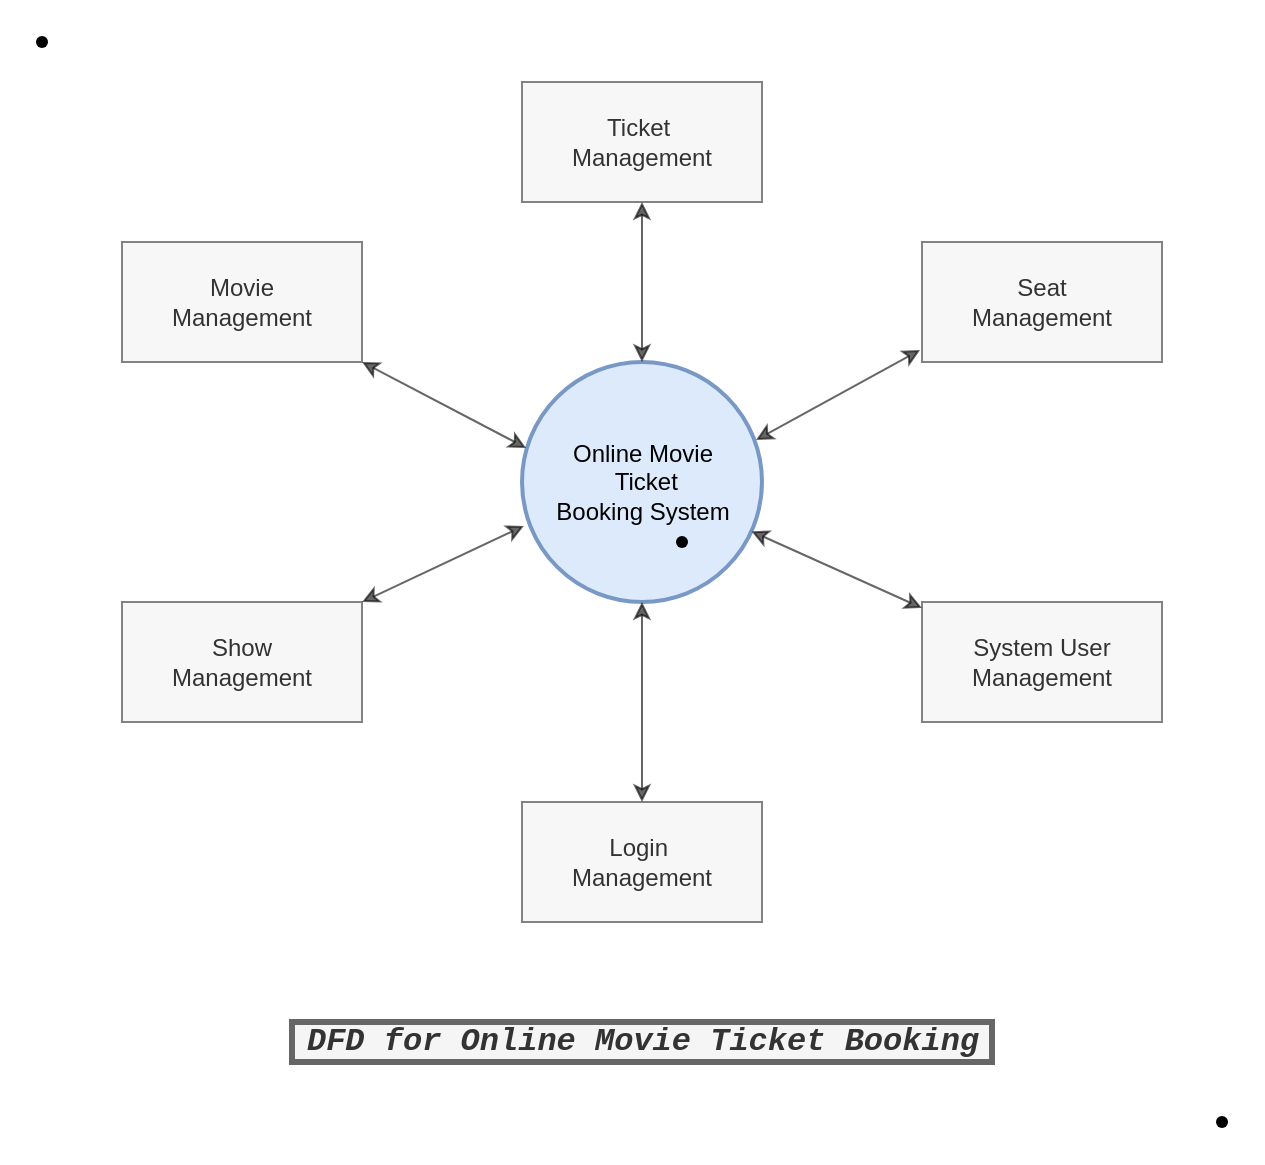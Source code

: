 <mxfile version="19.0.3" type="device"><diagram id="FZU4my3a_qMZT6RrNYCm" name="Page-1"><mxGraphModel dx="1447" dy="922" grid="1" gridSize="10" guides="1" tooltips="1" connect="1" arrows="1" fold="1" page="1" pageScale="1" pageWidth="850" pageHeight="1100" math="0" shadow="0"><root><mxCell id="0"/><mxCell id="1" parent="0"/><mxCell id="u-J-E4qvy3XFupEJIHG4-2" value="Online Movie&lt;br&gt;&amp;nbsp;Ticket&lt;br&gt;Booking System" style="shape=ellipse;html=1;dashed=0;whitespace=wrap;aspect=fixed;perimeter=ellipsePerimeter;strokeWidth=2;direction=west;rounded=0;opacity=90;fillColor=#dae8fc;strokeColor=#6c8ebf;" parent="1" vertex="1"><mxGeometry x="360" y="200" width="120" height="120" as="geometry"/></mxCell><mxCell id="u-J-E4qvy3XFupEJIHG4-13" value="Movie &lt;br&gt;Management" style="rounded=0;whiteSpace=wrap;html=1;dashed=0;strokeWidth=1;opacity=80;fillColor=#f5f5f5;fontColor=#333333;strokeColor=#666666;" parent="1" vertex="1"><mxGeometry x="160" y="140" width="120" height="60" as="geometry"/></mxCell><mxCell id="u-J-E4qvy3XFupEJIHG4-15" value="Ticket&amp;nbsp;&lt;br&gt;Management" style="rounded=0;whiteSpace=wrap;html=1;dashed=0;strokeWidth=1;opacity=80;fillColor=#f5f5f5;fontColor=#333333;strokeColor=#666666;" parent="1" vertex="1"><mxGeometry x="360" y="60" width="120" height="60" as="geometry"/></mxCell><mxCell id="u-J-E4qvy3XFupEJIHG4-19" value="Login&amp;nbsp;&lt;br&gt;Management" style="rounded=0;whiteSpace=wrap;html=1;dashed=0;strokeWidth=1;opacity=80;fillColor=#f5f5f5;fontColor=#333333;strokeColor=#666666;" parent="1" vertex="1"><mxGeometry x="360" y="420" width="120" height="60" as="geometry"/></mxCell><mxCell id="u-J-E4qvy3XFupEJIHG4-25" value="Show&lt;br&gt;Management" style="whiteSpace=wrap;html=1;rounded=0;dashed=0;strokeWidth=1;opacity=80;fillColor=#f5f5f5;fontColor=#333333;strokeColor=#666666;" parent="1" vertex="1"><mxGeometry x="160" y="320" width="120" height="60" as="geometry"/></mxCell><mxCell id="u-J-E4qvy3XFupEJIHG4-28" value="Seat&lt;br&gt;Management" style="rounded=0;whiteSpace=wrap;html=1;dashed=0;strokeWidth=1;opacity=80;fillColor=#f5f5f5;fontColor=#333333;strokeColor=#666666;" parent="1" vertex="1"><mxGeometry x="560" y="140" width="120" height="60" as="geometry"/></mxCell><mxCell id="u-J-E4qvy3XFupEJIHG4-29" value="System User&lt;br&gt;Management" style="whiteSpace=wrap;html=1;rounded=0;dashed=0;strokeWidth=1;opacity=80;fillColor=#f5f5f5;fontColor=#333333;strokeColor=#666666;" parent="1" vertex="1"><mxGeometry x="560" y="320" width="120" height="60" as="geometry"/></mxCell><mxCell id="u-J-E4qvy3XFupEJIHG4-34" value="" style="endArrow=classic;startArrow=classic;html=1;rounded=0;exitX=0.5;exitY=1;exitDx=0;exitDy=0;entryX=0.5;entryY=1;entryDx=0;entryDy=0;opacity=60;" parent="1" source="u-J-E4qvy3XFupEJIHG4-15" target="u-J-E4qvy3XFupEJIHG4-2" edge="1"><mxGeometry width="50" height="50" relative="1" as="geometry"><mxPoint x="380" y="300" as="sourcePoint"/><mxPoint x="430" y="250" as="targetPoint"/></mxGeometry></mxCell><mxCell id="u-J-E4qvy3XFupEJIHG4-36" value="" style="endArrow=classic;startArrow=classic;html=1;rounded=0;entryX=-0.008;entryY=0.9;entryDx=0;entryDy=0;entryPerimeter=0;exitX=0.025;exitY=0.675;exitDx=0;exitDy=0;exitPerimeter=0;opacity=60;strokeWidth=1;startSize=6;jumpStyle=none;jumpSize=6;" parent="1" source="u-J-E4qvy3XFupEJIHG4-2" target="u-J-E4qvy3XFupEJIHG4-28" edge="1"><mxGeometry width="50" height="50" relative="1" as="geometry"><mxPoint x="380" y="300" as="sourcePoint"/><mxPoint x="430" y="250" as="targetPoint"/></mxGeometry></mxCell><mxCell id="u-J-E4qvy3XFupEJIHG4-37" value="" style="endArrow=classic;startArrow=classic;html=1;rounded=0;opacity=60;" parent="1" source="u-J-E4qvy3XFupEJIHG4-2" target="u-J-E4qvy3XFupEJIHG4-29" edge="1"><mxGeometry width="50" height="50" relative="1" as="geometry"><mxPoint x="380" y="300" as="sourcePoint"/><mxPoint x="430" y="250" as="targetPoint"/></mxGeometry></mxCell><mxCell id="u-J-E4qvy3XFupEJIHG4-38" value="" style="endArrow=classic;startArrow=classic;html=1;rounded=0;exitX=0.5;exitY=0;exitDx=0;exitDy=0;entryX=0.5;entryY=0;entryDx=0;entryDy=0;opacity=60;" parent="1" source="u-J-E4qvy3XFupEJIHG4-19" target="u-J-E4qvy3XFupEJIHG4-2" edge="1"><mxGeometry width="50" height="50" relative="1" as="geometry"><mxPoint x="380" y="300" as="sourcePoint"/><mxPoint x="430" y="250" as="targetPoint"/></mxGeometry></mxCell><mxCell id="u-J-E4qvy3XFupEJIHG4-42" value="" style="endArrow=classic;startArrow=classic;html=1;rounded=0;startSize=6;strokeWidth=1;opacity=60;jumpStyle=none;jumpSize=6;exitX=1;exitY=0;exitDx=0;exitDy=0;entryX=0.992;entryY=0.317;entryDx=0;entryDy=0;entryPerimeter=0;" parent="1" source="u-J-E4qvy3XFupEJIHG4-25" target="u-J-E4qvy3XFupEJIHG4-2" edge="1"><mxGeometry width="50" height="50" relative="1" as="geometry"><mxPoint x="380" y="300" as="sourcePoint"/><mxPoint x="360" y="280" as="targetPoint"/></mxGeometry></mxCell><mxCell id="u-J-E4qvy3XFupEJIHG4-43" value="" style="endArrow=classic;startArrow=classic;html=1;rounded=0;startSize=6;strokeWidth=1;opacity=60;jumpStyle=none;jumpSize=6;exitX=1;exitY=1;exitDx=0;exitDy=0;entryX=0.983;entryY=0.642;entryDx=0;entryDy=0;entryPerimeter=0;" parent="1" source="u-J-E4qvy3XFupEJIHG4-13" target="u-J-E4qvy3XFupEJIHG4-2" edge="1"><mxGeometry width="50" height="50" relative="1" as="geometry"><mxPoint x="380" y="300" as="sourcePoint"/><mxPoint x="430" y="250" as="targetPoint"/></mxGeometry></mxCell><mxCell id="u-J-E4qvy3XFupEJIHG4-46" value="DFD for Online Movie Ticket Booking" style="text;html=1;align=center;verticalAlign=middle;resizable=0;points=[];autosize=1;strokeColor=#666666;fillColor=#f5f5f5;strokeWidth=3;fontFamily=Courier New;fontStyle=3;fontColor=#333333;fontSize=16;" parent="1" vertex="1"><mxGeometry x="245" y="530" width="350" height="20" as="geometry"/></mxCell><mxCell id="YzI8la0jBi84IcXLCENI-1" value="" style="shape=waypoint;sketch=0;fillStyle=solid;size=6;pointerEvents=1;points=[];fillColor=none;resizable=0;rotatable=0;perimeter=centerPerimeter;snapToPoint=1;" vertex="1" parent="1"><mxGeometry x="420" y="270" width="40" height="40" as="geometry"/></mxCell><mxCell id="YzI8la0jBi84IcXLCENI-2" value="" style="shape=waypoint;sketch=0;fillStyle=solid;size=6;pointerEvents=1;points=[];fillColor=none;resizable=0;rotatable=0;perimeter=centerPerimeter;snapToPoint=1;" vertex="1" parent="1"><mxGeometry x="100" y="20" width="40" height="40" as="geometry"/></mxCell><mxCell id="YzI8la0jBi84IcXLCENI-3" value="" style="shape=waypoint;sketch=0;fillStyle=solid;size=6;pointerEvents=1;points=[];fillColor=none;resizable=0;rotatable=0;perimeter=centerPerimeter;snapToPoint=1;" vertex="1" parent="1"><mxGeometry x="690" y="560" width="40" height="40" as="geometry"/></mxCell></root></mxGraphModel></diagram></mxfile>